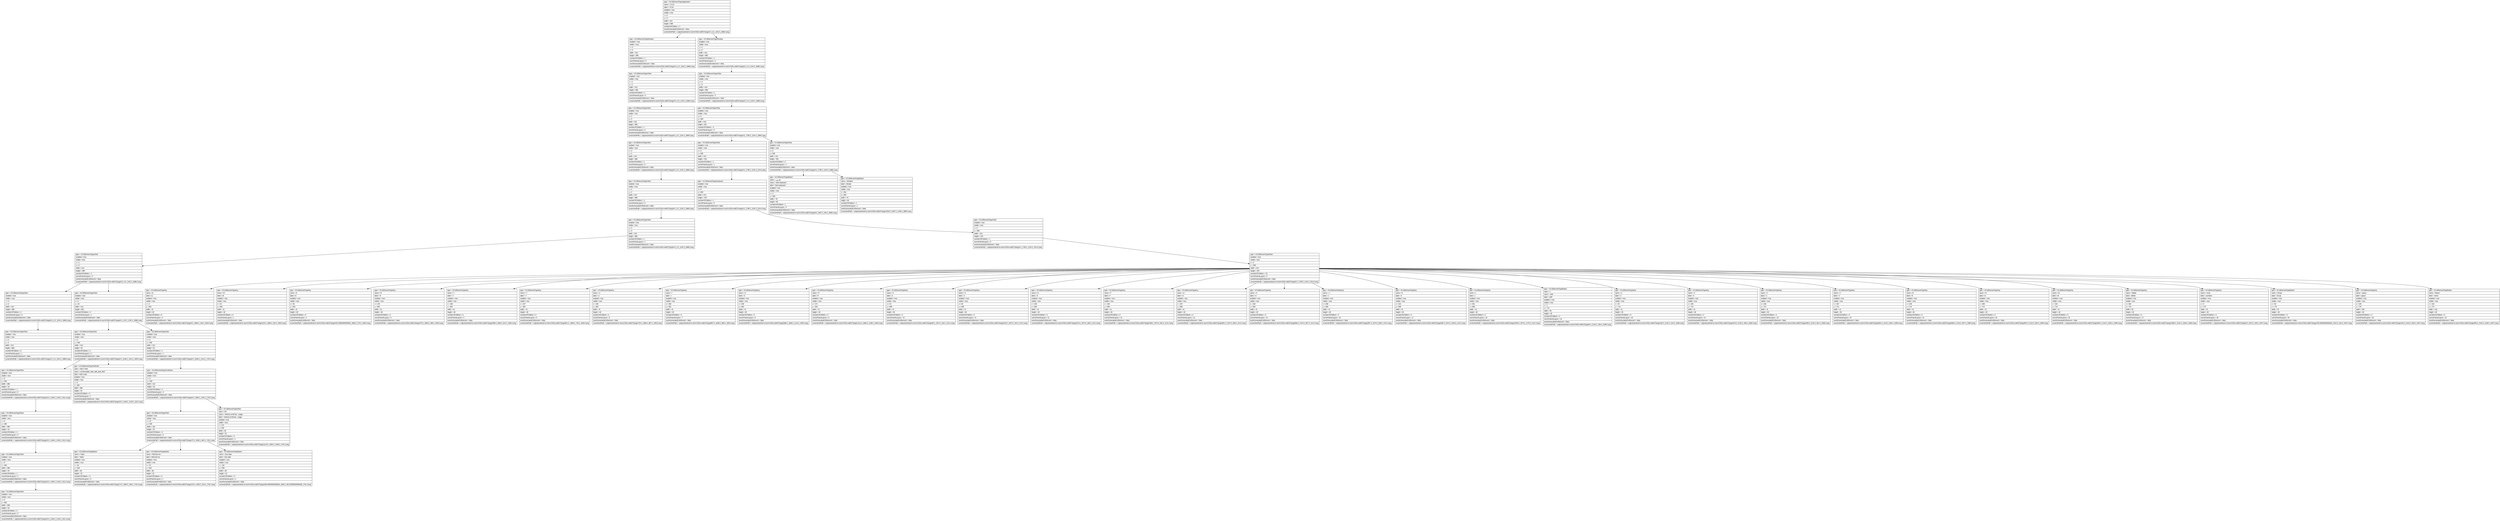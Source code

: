digraph Layout {

	node [shape=record fontname=Arial];

	0	[label="{type = XCUIElementTypeApplication\l|name = To Do\l|label = To Do\l|enabled = true\l|visible = true\l|x = 0\l|y = 0\l|width = 414\l|height = 896\l|numberOfChildren = 3\l|eventGeneratedOnElement = false \l|screenshotPath = outputs/android-to-ios/msToDo-edit/S7/pngs/0.0_0.0_1242.0_2688.0.png\l}"]
	1	[label="{type = XCUIElementTypeWindow\l|enabled = true\l|visible = true\l|x = 0\l|y = 0\l|width = 414\l|height = 896\l|numberOfChildren = 1\l|numInParentLayout = 0\l|eventGeneratedOnElement = false \l|screenshotPath = outputs/android-to-ios/msToDo-edit/S7/pngs/0.0_0.0_1242.0_2688.0.png\l}"]
	2	[label="{type = XCUIElementTypeWindow\l|enabled = true\l|visible = true\l|x = 0\l|y = 0\l|width = 414\l|height = 896\l|numberOfChildren = 1\l|numInParentLayout = 2\l|eventGeneratedOnElement = false \l|screenshotPath = outputs/android-to-ios/msToDo-edit/S7/pngs/0.0_0.0_1242.0_2688.0.png\l}"]
	3	[label="{type = XCUIElementTypeOther\l|enabled = true\l|visible = true\l|x = 0\l|y = 0\l|width = 414\l|height = 896\l|numberOfChildren = 1\l|numInParentLayout = 0\l|eventGeneratedOnElement = false \l|screenshotPath = outputs/android-to-ios/msToDo-edit/S7/pngs/0.0_0.0_1242.0_2688.0.png\l}"]
	4	[label="{type = XCUIElementTypeOther\l|enabled = true\l|visible = true\l|x = 0\l|y = 0\l|width = 414\l|height = 896\l|numberOfChildren = 1\l|numInParentLayout = 0\l|eventGeneratedOnElement = false \l|screenshotPath = outputs/android-to-ios/msToDo-edit/S7/pngs/0.0_0.0_1242.0_2688.0.png\l}"]
	5	[label="{type = XCUIElementTypeOther\l|enabled = true\l|visible = true\l|x = 0\l|y = 0\l|width = 414\l|height = 896\l|numberOfChildren = 1\l|numInParentLayout = 0\l|eventGeneratedOnElement = false \l|screenshotPath = outputs/android-to-ios/msToDo-edit/S7/pngs/0.0_0.0_1242.0_2688.0.png\l}"]
	6	[label="{type = XCUIElementTypeOther\l|enabled = true\l|visible = true\l|x = 0\l|y = 595\l|width = 414\l|height = 301\l|numberOfChildren = 3\l|numInParentLayout = 0\l|eventGeneratedOnElement = false \l|screenshotPath = outputs/android-to-ios/msToDo-edit/S7/pngs/0.0_1785.0_1242.0_2688.0.png\l}"]
	7	[label="{type = XCUIElementTypeOther\l|enabled = true\l|visible = true\l|x = 0\l|y = 0\l|width = 414\l|height = 896\l|numberOfChildren = 1\l|numInParentLayout = 0\l|eventGeneratedOnElement = false \l|screenshotPath = outputs/android-to-ios/msToDo-edit/S7/pngs/0.0_0.0_1242.0_2688.0.png\l}"]
	8	[label="{type = XCUIElementTypeOther\l|enabled = true\l|visible = true\l|x = 0\l|y = 595\l|width = 414\l|height = 243\l|numberOfChildren = 1\l|numInParentLayout = 1\l|eventGeneratedOnElement = false \l|screenshotPath = outputs/android-to-ios/msToDo-edit/S7/pngs/0.0_1785.0_1242.0_2514.0.png\l}"]
	9	[label="{type = XCUIElementTypeOther\l|enabled = true\l|visible = true\l|x = 0\l|y = 595\l|width = 414\l|height = 301\l|numberOfChildren = 2\l|numInParentLayout = 2\l|eventGeneratedOnElement = false \l|screenshotPath = outputs/android-to-ios/msToDo-edit/S7/pngs/0.0_1785.0_1242.0_2688.0.png\l}"]
	10	[label="{type = XCUIElementTypeOther\l|enabled = true\l|visible = true\l|x = 0\l|y = 0\l|width = 414\l|height = 896\l|numberOfChildren = 3\l|numInParentLayout = 0\l|eventGeneratedOnElement = false \l|screenshotPath = outputs/android-to-ios/msToDo-edit/S7/pngs/0.0_0.0_1242.0_2688.0.png\l}"]
	11	[label="{type = XCUIElementTypeKeyboard\l|enabled = true\l|visible = true\l|x = 0\l|y = 595\l|width = 414\l|height = 243\l|numberOfChildren = 1\l|numInParentLayout = 0\l|eventGeneratedOnElement = false \l|screenshotPath = outputs/android-to-ios/msToDo-edit/S7/pngs/0.0_1785.0_1242.0_2514.0.png\l}"]
	12	[label="{type = XCUIElementTypeButton\l|value = فارسی\l|name = Next keyboard\l|label = Next keyboard\l|enabled = true\l|visible = true\l|x = 2\l|y = 829\l|width = 78\l|height = 66\l|numberOfChildren = 1\l|numInParentLayout = 0\l|eventGeneratedOnElement = false \l|screenshotPath = outputs/android-to-ios/msToDo-edit/S7/pngs/6.0_2487.0_240.0_2685.0.png\l}"]
	13	[label="{type = XCUIElementTypeButton\l|name = dictation\l|label = Dictate\l|enabled = true\l|visible = true\l|x = 334\l|y = 829\l|width = 78\l|height = 66\l|numberOfChildren = 1\l|numInParentLayout = 1\l|eventGeneratedOnElement = false \l|screenshotPath = outputs/android-to-ios/msToDo-edit/S7/pngs/1002.0_2487.0_1236.0_2685.0.png\l}"]
	14	[label="{type = XCUIElementTypeOther\l|enabled = true\l|visible = true\l|x = 0\l|y = 0\l|width = 414\l|height = 896\l|numberOfChildren = 1\l|numInParentLayout = 1\l|eventGeneratedOnElement = false \l|screenshotPath = outputs/android-to-ios/msToDo-edit/S7/pngs/0.0_0.0_1242.0_2688.0.png\l}"]
	15	[label="{type = XCUIElementTypeOther\l|enabled = true\l|visible = true\l|x = 0\l|y = 595\l|width = 414\l|height = 243\l|numberOfChildren = 1\l|numInParentLayout = 0\l|eventGeneratedOnElement = false \l|screenshotPath = outputs/android-to-ios/msToDo-edit/S7/pngs/0.0_1785.0_1242.0_2514.0.png\l}"]
	16	[label="{type = XCUIElementTypeOther\l|enabled = true\l|visible = true\l|x = 0\l|y = 0\l|width = 414\l|height = 896\l|numberOfChildren = 2\l|numInParentLayout = 0\l|eventGeneratedOnElement = false \l|screenshotPath = outputs/android-to-ios/msToDo-edit/S7/pngs/0.0_0.0_1242.0_2688.0.png\l}"]
	17	[label="{type = XCUIElementTypeOther\l|enabled = true\l|visible = true\l|x = 0\l|y = 595\l|width = 414\l|height = 243\l|numberOfChildren = 32\l|numInParentLayout = 0\l|eventGeneratedOnElement = false \l|screenshotPath = outputs/android-to-ios/msToDo-edit/S7/pngs/0.0_1785.0_1242.0_2514.0.png\l}"]
	18	[label="{type = XCUIElementTypeOther\l|enabled = true\l|visible = true\l|x = 0\l|y = 0\l|width = 414\l|height = 896\l|numberOfChildren = 2\l|numInParentLayout = 0\l|eventGeneratedOnElement = false \l|screenshotPath = outputs/android-to-ios/msToDo-edit/S7/pngs/0.0_0.0_1242.0_2688.0.png\l}"]
	19	[label="{type = XCUIElementTypeOther\l|enabled = true\l|visible = true\l|x = 0\l|y = 44\l|width = 414\l|height = 852\l|numberOfChildren = 2\l|numInParentLayout = 1\l|eventGeneratedOnElement = false \l|screenshotPath = outputs/android-to-ios/msToDo-edit/S7/pngs/0.0_132.0_1242.0_2688.0.png\l}"]
	20	[label="{type = XCUIElementTypeKey\l|name = Q\l|label = Q\l|enabled = true\l|visible = true\l|x = 2\l|y = 602\l|width = 41\l|height = 49\l|numberOfChildren = 0\l|numInParentLayout = 0\l|eventGeneratedOnElement = false \l|screenshotPath = outputs/android-to-ios/msToDo-edit/S7/pngs/6.0_1806.0_129.0_1953.0.png\l}"]
	21	[label="{type = XCUIElementTypeKey\l|name = W\l|label = W\l|enabled = true\l|visible = true\l|x = 43\l|y = 602\l|width = 41\l|height = 49\l|numberOfChildren = 0\l|numInParentLayout = 1\l|eventGeneratedOnElement = false \l|screenshotPath = outputs/android-to-ios/msToDo-edit/S7/pngs/129.0_1806.0_252.0_1953.0.png\l}"]
	22	[label="{type = XCUIElementTypeKey\l|name = E\l|label = E\l|enabled = true\l|visible = true\l|x = 84\l|y = 602\l|width = 41\l|height = 49\l|numberOfChildren = 0\l|numInParentLayout = 2\l|eventGeneratedOnElement = false \l|screenshotPath = outputs/android-to-ios/msToDo-edit/S7/pngs/252.00000000000003_1806.0_375.0_1953.0.png\l}"]
	23	[label="{type = XCUIElementTypeKey\l|name = R\l|label = R\l|enabled = true\l|visible = true\l|x = 125\l|y = 602\l|width = 41\l|height = 49\l|numberOfChildren = 0\l|numInParentLayout = 3\l|eventGeneratedOnElement = false \l|screenshotPath = outputs/android-to-ios/msToDo-edit/S7/pngs/375.0_1806.0_498.0_1953.0.png\l}"]
	24	[label="{type = XCUIElementTypeKey\l|name = T\l|label = T\l|enabled = true\l|visible = true\l|x = 166\l|y = 602\l|width = 41\l|height = 49\l|numberOfChildren = 0\l|numInParentLayout = 4\l|eventGeneratedOnElement = false \l|screenshotPath = outputs/android-to-ios/msToDo-edit/S7/pngs/498.0_1806.0_621.0_1953.0.png\l}"]
	25	[label="{type = XCUIElementTypeKey\l|name = Y\l|label = Y\l|enabled = true\l|visible = true\l|x = 207\l|y = 602\l|width = 41\l|height = 49\l|numberOfChildren = 0\l|numInParentLayout = 5\l|eventGeneratedOnElement = false \l|screenshotPath = outputs/android-to-ios/msToDo-edit/S7/pngs/621.0_1806.0_744.0_1953.0.png\l}"]
	26	[label="{type = XCUIElementTypeKey\l|name = U\l|label = U\l|enabled = true\l|visible = true\l|x = 248\l|y = 602\l|width = 41\l|height = 49\l|numberOfChildren = 0\l|numInParentLayout = 6\l|eventGeneratedOnElement = false \l|screenshotPath = outputs/android-to-ios/msToDo-edit/S7/pngs/744.0_1806.0_867.0_1953.0.png\l}"]
	27	[label="{type = XCUIElementTypeKey\l|name = I\l|label = I\l|enabled = true\l|visible = true\l|x = 289\l|y = 602\l|width = 41\l|height = 49\l|numberOfChildren = 0\l|numInParentLayout = 7\l|eventGeneratedOnElement = false \l|screenshotPath = outputs/android-to-ios/msToDo-edit/S7/pngs/867.0_1806.0_990.0_1953.0.png\l}"]
	28	[label="{type = XCUIElementTypeKey\l|name = O\l|label = O\l|enabled = true\l|visible = true\l|x = 330\l|y = 602\l|width = 41\l|height = 49\l|numberOfChildren = 0\l|numInParentLayout = 8\l|eventGeneratedOnElement = false \l|screenshotPath = outputs/android-to-ios/msToDo-edit/S7/pngs/990.0_1806.0_1113.0_1953.0.png\l}"]
	29	[label="{type = XCUIElementTypeKey\l|name = P\l|label = P\l|enabled = true\l|visible = true\l|x = 371\l|y = 602\l|width = 41\l|height = 49\l|numberOfChildren = 0\l|numInParentLayout = 9\l|eventGeneratedOnElement = false \l|screenshotPath = outputs/android-to-ios/msToDo-edit/S7/pngs/1113.0_1806.0_1236.0_1953.0.png\l}"]
	30	[label="{type = XCUIElementTypeKey\l|name = A\l|label = A\l|enabled = true\l|visible = true\l|x = 23\l|y = 658\l|width = 41\l|height = 49\l|numberOfChildren = 0\l|numInParentLayout = 10\l|eventGeneratedOnElement = false \l|screenshotPath = outputs/android-to-ios/msToDo-edit/S7/pngs/69.0_1974.0_192.0_2121.0.png\l}"]
	31	[label="{type = XCUIElementTypeKey\l|name = S\l|label = S\l|enabled = true\l|visible = true\l|x = 64\l|y = 658\l|width = 41\l|height = 49\l|numberOfChildren = 0\l|numInParentLayout = 11\l|eventGeneratedOnElement = false \l|screenshotPath = outputs/android-to-ios/msToDo-edit/S7/pngs/192.0_1974.0_315.0_2121.0.png\l}"]
	32	[label="{type = XCUIElementTypeKey\l|name = D\l|label = D\l|enabled = true\l|visible = true\l|x = 105\l|y = 658\l|width = 41\l|height = 49\l|numberOfChildren = 0\l|numInParentLayout = 12\l|eventGeneratedOnElement = false \l|screenshotPath = outputs/android-to-ios/msToDo-edit/S7/pngs/315.0_1974.0_438.0_2121.0.png\l}"]
	33	[label="{type = XCUIElementTypeKey\l|name = F\l|label = F\l|enabled = true\l|visible = true\l|x = 146\l|y = 658\l|width = 41\l|height = 49\l|numberOfChildren = 0\l|numInParentLayout = 13\l|eventGeneratedOnElement = false \l|screenshotPath = outputs/android-to-ios/msToDo-edit/S7/pngs/438.0_1974.0_561.0_2121.0.png\l}"]
	34	[label="{type = XCUIElementTypeKey\l|name = G\l|label = G\l|enabled = true\l|visible = true\l|x = 187\l|y = 658\l|width = 41\l|height = 49\l|numberOfChildren = 0\l|numInParentLayout = 14\l|eventGeneratedOnElement = false \l|screenshotPath = outputs/android-to-ios/msToDo-edit/S7/pngs/561.0_1974.0_684.0_2121.0.png\l}"]
	35	[label="{type = XCUIElementTypeKey\l|name = H\l|label = H\l|enabled = true\l|visible = true\l|x = 228\l|y = 658\l|width = 41\l|height = 49\l|numberOfChildren = 0\l|numInParentLayout = 15\l|eventGeneratedOnElement = false \l|screenshotPath = outputs/android-to-ios/msToDo-edit/S7/pngs/684.0_1974.0_807.0_2121.0.png\l}"]
	36	[label="{type = XCUIElementTypeKey\l|name = J\l|label = J\l|enabled = true\l|visible = true\l|x = 269\l|y = 658\l|width = 41\l|height = 49\l|numberOfChildren = 0\l|numInParentLayout = 16\l|eventGeneratedOnElement = false \l|screenshotPath = outputs/android-to-ios/msToDo-edit/S7/pngs/807.0_1974.0_930.0_2121.0.png\l}"]
	37	[label="{type = XCUIElementTypeKey\l|name = K\l|label = K\l|enabled = true\l|visible = true\l|x = 310\l|y = 658\l|width = 41\l|height = 49\l|numberOfChildren = 0\l|numInParentLayout = 17\l|eventGeneratedOnElement = false \l|screenshotPath = outputs/android-to-ios/msToDo-edit/S7/pngs/930.0_1974.0_1053.0_2121.0.png\l}"]
	38	[label="{type = XCUIElementTypeKey\l|name = L\l|label = L\l|enabled = true\l|visible = true\l|x = 351\l|y = 658\l|width = 41\l|height = 49\l|numberOfChildren = 0\l|numInParentLayout = 18\l|eventGeneratedOnElement = false \l|screenshotPath = outputs/android-to-ios/msToDo-edit/S7/pngs/1053.0_1974.0_1176.0_2121.0.png\l}"]
	39	[label="{type = XCUIElementTypeButton\l|value = 1\l|name = shift\l|label = shift\l|enabled = true\l|visible = true\l|x = 2\l|y = 714\l|width = 50\l|height = 49\l|numberOfChildren = 0\l|numInParentLayout = 19\l|eventGeneratedOnElement = false \l|screenshotPath = outputs/android-to-ios/msToDo-edit/S7/pngs/6.0_2142.0_156.0_2289.0.png\l}"]
	40	[label="{type = XCUIElementTypeKey\l|name = Z\l|label = Z\l|enabled = true\l|visible = true\l|x = 64\l|y = 714\l|width = 41\l|height = 49\l|numberOfChildren = 0\l|numInParentLayout = 20\l|eventGeneratedOnElement = false \l|screenshotPath = outputs/android-to-ios/msToDo-edit/S7/pngs/192.0_2142.0_315.0_2289.0.png\l}"]
	41	[label="{type = XCUIElementTypeKey\l|name = X\l|label = X\l|enabled = true\l|visible = true\l|x = 105\l|y = 714\l|width = 41\l|height = 49\l|numberOfChildren = 0\l|numInParentLayout = 21\l|eventGeneratedOnElement = false \l|screenshotPath = outputs/android-to-ios/msToDo-edit/S7/pngs/315.0_2142.0_438.0_2289.0.png\l}"]
	42	[label="{type = XCUIElementTypeKey\l|name = C\l|label = C\l|enabled = true\l|visible = true\l|x = 146\l|y = 714\l|width = 41\l|height = 49\l|numberOfChildren = 0\l|numInParentLayout = 22\l|eventGeneratedOnElement = false \l|screenshotPath = outputs/android-to-ios/msToDo-edit/S7/pngs/438.0_2142.0_561.0_2289.0.png\l}"]
	43	[label="{type = XCUIElementTypeKey\l|name = V\l|label = V\l|enabled = true\l|visible = true\l|x = 187\l|y = 714\l|width = 41\l|height = 49\l|numberOfChildren = 0\l|numInParentLayout = 23\l|eventGeneratedOnElement = false \l|screenshotPath = outputs/android-to-ios/msToDo-edit/S7/pngs/561.0_2142.0_684.0_2289.0.png\l}"]
	44	[label="{type = XCUIElementTypeKey\l|name = B\l|label = B\l|enabled = true\l|visible = true\l|x = 228\l|y = 714\l|width = 41\l|height = 49\l|numberOfChildren = 0\l|numInParentLayout = 24\l|eventGeneratedOnElement = false \l|screenshotPath = outputs/android-to-ios/msToDo-edit/S7/pngs/684.0_2142.0_807.0_2289.0.png\l}"]
	45	[label="{type = XCUIElementTypeKey\l|name = N\l|label = N\l|enabled = true\l|visible = true\l|x = 269\l|y = 714\l|width = 41\l|height = 49\l|numberOfChildren = 0\l|numInParentLayout = 25\l|eventGeneratedOnElement = false \l|screenshotPath = outputs/android-to-ios/msToDo-edit/S7/pngs/807.0_2142.0_930.0_2289.0.png\l}"]
	46	[label="{type = XCUIElementTypeKey\l|name = M\l|label = M\l|enabled = true\l|visible = true\l|x = 310\l|y = 714\l|width = 41\l|height = 49\l|numberOfChildren = 0\l|numInParentLayout = 26\l|eventGeneratedOnElement = false \l|screenshotPath = outputs/android-to-ios/msToDo-edit/S7/pngs/930.0_2142.0_1053.0_2289.0.png\l}"]
	47	[label="{type = XCUIElementTypeKey\l|name = delete\l|label = delete\l|enabled = true\l|visible = true\l|x = 362\l|y = 714\l|width = 50\l|height = 49\l|numberOfChildren = 0\l|numInParentLayout = 27\l|eventGeneratedOnElement = false \l|screenshotPath = outputs/android-to-ios/msToDo-edit/S7/pngs/1086.0_2142.0_1236.0_2289.0.png\l}"]
	48	[label="{type = XCUIElementTypeKey\l|name = more\l|label = numbers\l|enabled = true\l|visible = true\l|x = 2\l|y = 770\l|width = 51\l|height = 49\l|numberOfChildren = 0\l|numInParentLayout = 28\l|eventGeneratedOnElement = false \l|screenshotPath = outputs/android-to-ios/msToDo-edit/S7/pngs/6.0_2310.0_159.0_2457.0.png\l}"]
	49	[label="{type = XCUIElementTypeButton\l|name = Emoji\l|label = Emoji\l|enabled = true\l|visible = true\l|x = 53\l|y = 770\l|width = 52\l|height = 49\l|numberOfChildren = 0\l|numInParentLayout = 29\l|eventGeneratedOnElement = false \l|screenshotPath = outputs/android-to-ios/msToDo-edit/S7/pngs/159.00000000000003_2310.0_315.0_2457.0.png\l}"]
	50	[label="{type = XCUIElementTypeKey\l|name = space\l|label = space\l|enabled = true\l|visible = true\l|x = 105\l|y = 770\l|width = 205\l|height = 49\l|numberOfChildren = 0\l|numInParentLayout = 30\l|eventGeneratedOnElement = false \l|screenshotPath = outputs/android-to-ios/msToDo-edit/S7/pngs/315.0_2310.0_930.0_2457.0.png\l}"]
	51	[label="{type = XCUIElementTypeButton\l|name = Return\l|label = return\l|enabled = true\l|visible = true\l|x = 310\l|y = 770\l|width = 102\l|height = 49\l|numberOfChildren = 0\l|numInParentLayout = 31\l|eventGeneratedOnElement = false \l|screenshotPath = outputs/android-to-ios/msToDo-edit/S7/pngs/930.0_2310.0_1236.0_2457.0.png\l}"]
	52	[label="{type = XCUIElementTypeOther\l|enabled = true\l|visible = true\l|x = 0\l|y = 0\l|width = 414\l|height = 896\l|numberOfChildren = 0\l|numInParentLayout = 1\l|eventGeneratedOnElement = false \l|screenshotPath = outputs/android-to-ios/msToDo-edit/S7/pngs/0.0_0.0_1242.0_2688.0.png\l}"]
	53	[label="{type = XCUIElementTypeOther\l|enabled = true\l|visible = true\l|x = 0\l|y = 483\l|width = 414\l|height = 52\l|numberOfChildren = 2\l|numInParentLayout = 0\l|eventGeneratedOnElement = false \l|screenshotPath = outputs/android-to-ios/msToDo-edit/S7/pngs/0.0_1449.0_1242.0_1605.0.png\l}"]
	54	[label="{type = XCUIElementTypeOther\l|enabled = true\l|visible = true\l|x = 0\l|y = 535\l|width = 414\l|height = 52\l|numberOfChildren = 1\l|numInParentLayout = 1\l|eventGeneratedOnElement = false \l|screenshotPath = outputs/android-to-ios/msToDo-edit/S7/pngs/0.0_1605.0_1242.0_1761.0.png\l}"]
	55	[label="{type = XCUIElementTypeOther\l|enabled = true\l|visible = true\l|x = 8\l|y = 483\l|width = 398\l|height = 54\l|numberOfChildren = 1\l|numInParentLayout = 0\l|eventGeneratedOnElement = false \l|screenshotPath = outputs/android-to-ios/msToDo-edit/S7/pngs/24.0_1449.0_1218.0_1611.0.png\l}"]
	56	[label="{type = XCUIElementTypeTextField\l|value = Add a Task\l|name = screenreader_task_add_task_field\l|label = Add a task\l|enabled = true\l|visible = true\l|x = 8\l|y = 483\l|width = 398\l|height = 54\l|numberOfChildren = 0\l|numInParentLayout = 1\l|eventGeneratedOnElement = false \l|screenshotPath = outputs/android-to-ios/msToDo-edit/S7/pngs/24.0_1449.0_1218.0_1611.0.png\l}"]
	57	[label="{type = XCUIElementTypeScrollView\l|enabled = true\l|visible = true\l|x = 0\l|y = 535\l|width = 414\l|height = 52\l|numberOfChildren = 2\l|numInParentLayout = 0\l|eventGeneratedOnElement = false \l|screenshotPath = outputs/android-to-ios/msToDo-edit/S7/pngs/0.0_1605.0_1242.0_1761.0.png\l}"]
	58	[label="{type = XCUIElementTypeOther\l|enabled = true\l|visible = true\l|x = 8\l|y = 483\l|width = 398\l|height = 54\l|numberOfChildren = 3\l|numInParentLayout = 0\l|eventGeneratedOnElement = false \l|screenshotPath = outputs/android-to-ios/msToDo-edit/S7/pngs/24.0_1449.0_1218.0_1611.0.png\l}"]
	59	[label="{type = XCUIElementTypeOther\l|enabled = true\l|visible = true\l|x = 24\l|y = 535\l|width = 130\l|height = 52\l|numberOfChildren = 3\l|numInParentLayout = 0\l|eventGeneratedOnElement = false \l|screenshotPath = outputs/android-to-ios/msToDo-edit/S7/pngs/72.0_1605.0_462.0_1761.0.png\l}"]
	60	[label="{type = XCUIElementTypeOther\l|value = 0%\l|name = Vertical scroll bar, 1 page\l|label = Vertical scroll bar, 1 page\l|enabled = true\l|visible = true\l|x = 373\l|y = 535\l|width = 30\l|height = 52\l|numberOfChildren = 0\l|numInParentLayout = 1\l|eventGeneratedOnElement = false \l|screenshotPath = outputs/android-to-ios/msToDo-edit/S7/pngs/1119.0_1605.0_1209.0_1761.0.png\l}"]
	61	[label="{type = XCUIElementTypeOther\l|enabled = true\l|visible = true\l|x = 8\l|y = 483\l|width = 398\l|height = 54\l|numberOfChildren = 1\l|numInParentLayout = 2\l|eventGeneratedOnElement = false \l|screenshotPath = outputs/android-to-ios/msToDo-edit/S7/pngs/24.0_1449.0_1218.0_1611.0.png\l}"]
	62	[label="{type = XCUIElementTypeButton\l|name = Tasks\l|label = Tasks\l|enabled = true\l|visible = true\l|x = 24\l|y = 535\l|width = 38\l|height = 52\l|numberOfChildren = 0\l|numInParentLayout = 0\l|eventGeneratedOnElement = false \l|screenshotPath = outputs/android-to-ios/msToDo-edit/S7/pngs/72.0_1605.0_186.0_1761.0.png\l}"]
	63	[label="{type = XCUIElementTypeButton\l|name = Remind me\l|label = Remind me\l|enabled = true\l|visible = true\l|x = 70\l|y = 535\l|width = 38\l|height = 52\l|numberOfChildren = 0\l|numInParentLayout = 1\l|eventGeneratedOnElement = false \l|screenshotPath = outputs/android-to-ios/msToDo-edit/S7/pngs/210.0_1605.0_324.0_1761.0.png\l}"]
	64	[label="{type = XCUIElementTypeButton\l|name = Due date\l|label = Due date\l|enabled = true\l|visible = true\l|x = 116\l|y = 535\l|width = 38\l|height = 52\l|numberOfChildren = 0\l|numInParentLayout = 2\l|eventGeneratedOnElement = false \l|screenshotPath = outputs/android-to-ios/msToDo-edit/S7/pngs/348.00000000000006_1605.0_462.00000000000006_1761.0.png\l}"]
	65	[label="{type = XCUIElementTypeOther\l|enabled = true\l|visible = true\l|x = 8\l|y = 483\l|width = 398\l|height = 54\l|numberOfChildren = 0\l|numInParentLayout = 0\l|eventGeneratedOnElement = false \l|screenshotPath = outputs/android-to-ios/msToDo-edit/S7/pngs/24.0_1449.0_1218.0_1611.0.png\l}"]


	0 -> 1
	0 -> 2
	1 -> 3
	2 -> 4
	3 -> 5
	4 -> 6
	5 -> 7
	6 -> 8
	6 -> 9
	7 -> 10
	8 -> 11
	9 -> 12
	9 -> 13
	10 -> 14
	11 -> 15
	14 -> 16
	15 -> 17
	16 -> 18
	16 -> 19
	17 -> 20
	17 -> 21
	17 -> 22
	17 -> 23
	17 -> 24
	17 -> 25
	17 -> 26
	17 -> 27
	17 -> 28
	17 -> 29
	17 -> 30
	17 -> 31
	17 -> 32
	17 -> 33
	17 -> 34
	17 -> 35
	17 -> 36
	17 -> 37
	17 -> 38
	17 -> 39
	17 -> 40
	17 -> 41
	17 -> 42
	17 -> 43
	17 -> 44
	17 -> 45
	17 -> 46
	17 -> 47
	17 -> 48
	17 -> 49
	17 -> 50
	17 -> 51
	18 -> 52
	19 -> 53
	19 -> 54
	53 -> 55
	53 -> 56
	54 -> 57
	55 -> 58
	57 -> 59
	57 -> 60
	58 -> 61
	59 -> 62
	59 -> 63
	59 -> 64
	61 -> 65


}